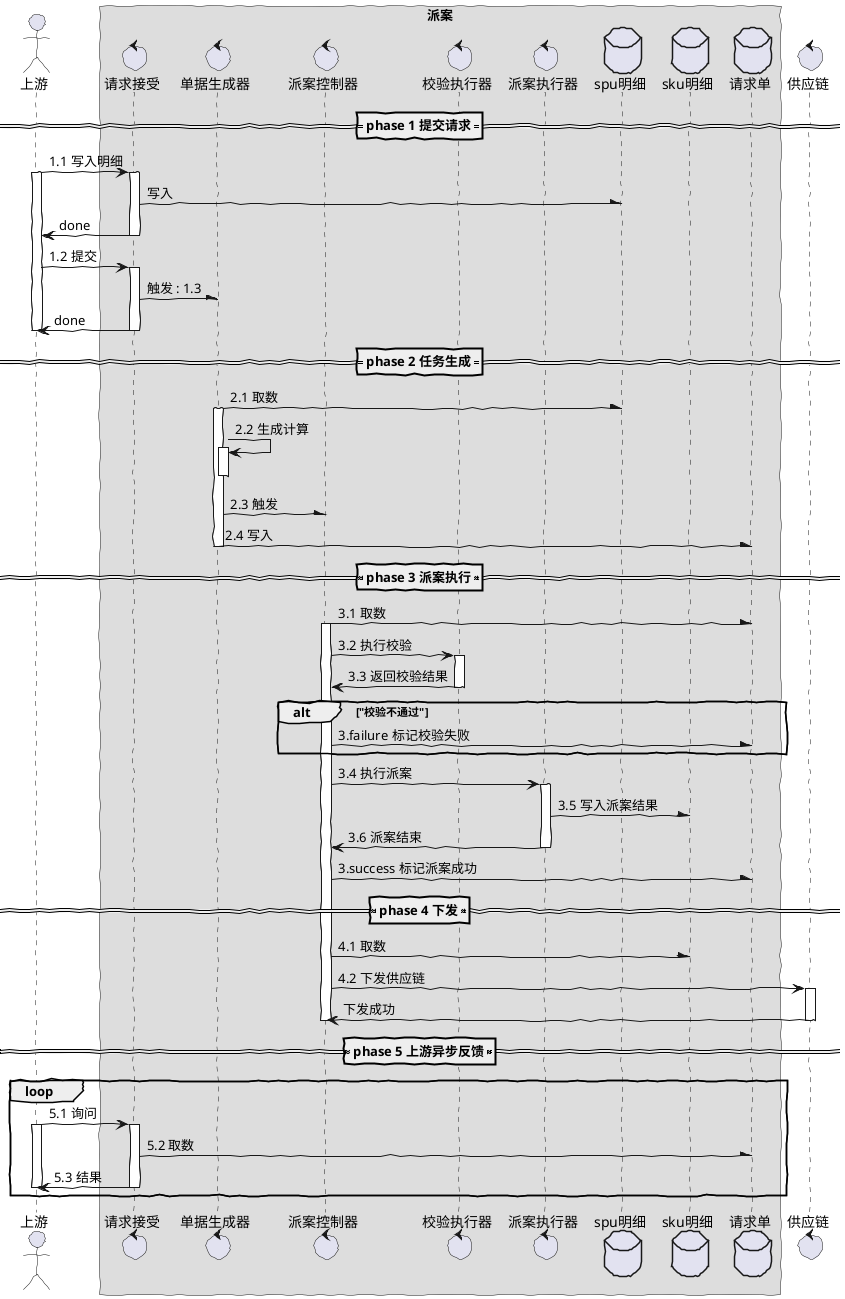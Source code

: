 @startuml
skinparam handwritten true

actor 上游

box "派案"
    control 请求接受
    control 单据生成器
    control 派案控制器
    control 校验执行器
    control 派案执行器
    database spu明细
    database sku明细
    database 请求单
end box

control 供应链

==== phase 1 提交请求 ====
上游 -> 请求接受 : 1.1 写入明细
activate 上游
activate 请求接受
请求接受 -\ spu明细 : 写入
请求接受 -> 上游 : done
deactivate 请求接受
上游 -> 请求接受 : 1.2 提交
activate 请求接受
请求接受 -\ 单据生成器 : 触发 : 1.3
请求接受 -> 上游 : done
deactivate 请求接受
deactivate 上游
==== phase 2 任务生成 ====

单据生成器 -\ spu明细 : 2.1 取数
activate 单据生成器
单据生成器 -> 单据生成器 : 2.2 生成计算
activate 单据生成器
deactivate 单据生成器
单据生成器 -\ 派案控制器 : 2.3 触发
单据生成器 -\ 请求单 : 2.4 写入
deactivate 单据生成器

==== phase 3 派案执行 ====

派案控制器 -\ 请求单 : 3.1 取数
activate 派案控制器
派案控制器 -> 校验执行器 : 3.2 执行校验
activate 校验执行器
校验执行器 -> 派案控制器 : 3.3 返回校验结果
deactivate 校验执行器

alt "校验不通过"
    派案控制器 -\ 请求单 : 3.failure 标记校验失败
end

派案控制器 -> 派案执行器 : 3.4 执行派案
activate 派案执行器
派案执行器 -\ sku明细 : 3.5 写入派案结果
派案执行器 -> 派案控制器 : 3.6 派案结束
deactivate 派案执行器
派案控制器 -\ 请求单 : 3.success 标记派案成功

==== phase 4 下发 ====

派案控制器 -\ sku明细 : 4.1 取数
派案控制器 -> 供应链 : 4.2 下发供应链
activate 供应链
供应链 -> 派案控制器 : 下发成功
deactivate 供应链
deactivate 派案控制器

==== phase 5 上游异步反馈 ====
loop
    上游 -> 请求接受 : 5.1 询问
    activate 上游
    activate 请求接受
    请求接受 -\ 请求单 : 5.2 取数
    请求接受 -> 上游 : 5.3 结果
    deactivate 请求接受
    deactivate 上游
end loop
@enduml